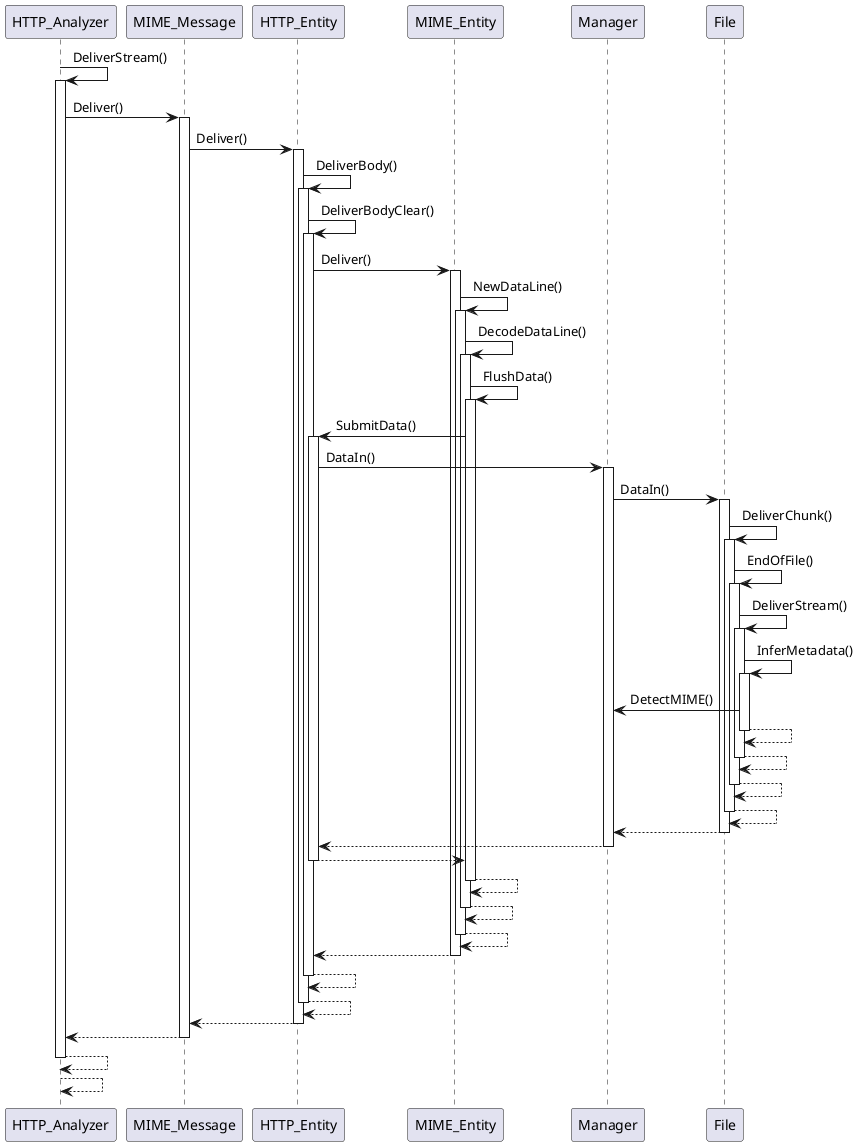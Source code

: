 @startuml

HTTP_Analyzer -> HTTP_Analyzer++: DeliverStream()
    HTTP_Analyzer -> MIME_Message++: Deliver()
        MIME_Message -> HTTP_Entity++: Deliver()
            HTTP_Entity -> HTTP_Entity++: DeliverBody()
                HTTP_Entity -> HTTP_Entity++:DeliverBodyClear()
                    HTTP_Entity -> MIME_Entity++:Deliver()
                        MIME_Entity -> MIME_Entity++:NewDataLine()
                            MIME_Entity -> MIME_Entity++:DecodeDataLine()
                                MIME_Entity->MIME_Entity++: FlushData()
                                    MIME_Entity->HTTP_Entity++: SubmitData()
                                        HTTP_Entity->Manager++: DataIn()
                                            Manager->File++: DataIn()
                                                File->File++:DeliverChunk()
                                                    File->File++:EndOfFile()
                                                        File->File++:DeliverStream()
                                                            File->File++: InferMetadata()
                                                                File->Manager: DetectMIME()
                                                                return
                                                            return
                                                        return
                                                    return
                                                return
                                            return
                                        return
                                    return
                                return
                            return
                        return
                    return
                return
            return
        return
    return
return

@enduml